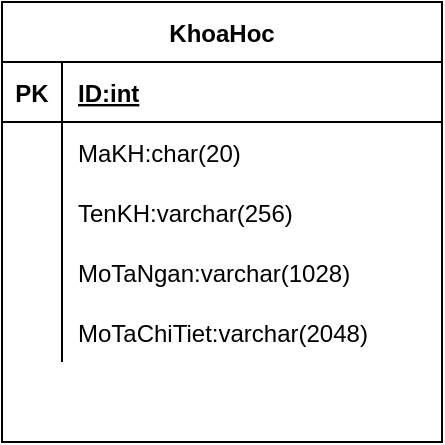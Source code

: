 <mxfile version="13.9.8" type="device"><diagram id="dc9jGRPVNDrL542hPIWQ" name="Page-1"><mxGraphModel dx="965" dy="631" grid="1" gridSize="10" guides="1" tooltips="1" connect="1" arrows="1" fold="1" page="1" pageScale="1" pageWidth="850" pageHeight="1100" math="0" shadow="0"><root><mxCell id="0"/><mxCell id="1" parent="0"/><mxCell id="t4-ToOr0wO5rC46z0CLW-1" value="KhoaHoc" style="shape=table;startSize=30;container=1;collapsible=1;childLayout=tableLayout;fixedRows=1;rowLines=0;fontStyle=1;align=center;resizeLast=1;" vertex="1" parent="1"><mxGeometry x="240" y="160" width="220" height="220" as="geometry"/></mxCell><mxCell id="t4-ToOr0wO5rC46z0CLW-2" value="" style="shape=partialRectangle;collapsible=0;dropTarget=0;pointerEvents=0;fillColor=none;top=0;left=0;bottom=1;right=0;points=[[0,0.5],[1,0.5]];portConstraint=eastwest;" vertex="1" parent="t4-ToOr0wO5rC46z0CLW-1"><mxGeometry y="30" width="220" height="30" as="geometry"/></mxCell><mxCell id="t4-ToOr0wO5rC46z0CLW-3" value="PK" style="shape=partialRectangle;connectable=0;fillColor=none;top=0;left=0;bottom=0;right=0;fontStyle=1;overflow=hidden;" vertex="1" parent="t4-ToOr0wO5rC46z0CLW-2"><mxGeometry width="30" height="30" as="geometry"/></mxCell><mxCell id="t4-ToOr0wO5rC46z0CLW-4" value="ID:int" style="shape=partialRectangle;connectable=0;fillColor=none;top=0;left=0;bottom=0;right=0;align=left;spacingLeft=6;fontStyle=5;overflow=hidden;" vertex="1" parent="t4-ToOr0wO5rC46z0CLW-2"><mxGeometry x="30" width="190" height="30" as="geometry"/></mxCell><mxCell id="t4-ToOr0wO5rC46z0CLW-5" value="" style="shape=partialRectangle;collapsible=0;dropTarget=0;pointerEvents=0;fillColor=none;top=0;left=0;bottom=0;right=0;points=[[0,0.5],[1,0.5]];portConstraint=eastwest;" vertex="1" parent="t4-ToOr0wO5rC46z0CLW-1"><mxGeometry y="60" width="220" height="30" as="geometry"/></mxCell><mxCell id="t4-ToOr0wO5rC46z0CLW-6" value="" style="shape=partialRectangle;connectable=0;fillColor=none;top=0;left=0;bottom=0;right=0;editable=1;overflow=hidden;" vertex="1" parent="t4-ToOr0wO5rC46z0CLW-5"><mxGeometry width="30" height="30" as="geometry"/></mxCell><mxCell id="t4-ToOr0wO5rC46z0CLW-7" value="MaKH:char(20)" style="shape=partialRectangle;connectable=0;fillColor=none;top=0;left=0;bottom=0;right=0;align=left;spacingLeft=6;overflow=hidden;" vertex="1" parent="t4-ToOr0wO5rC46z0CLW-5"><mxGeometry x="30" width="190" height="30" as="geometry"/></mxCell><mxCell id="t4-ToOr0wO5rC46z0CLW-8" value="" style="shape=partialRectangle;collapsible=0;dropTarget=0;pointerEvents=0;fillColor=none;top=0;left=0;bottom=0;right=0;points=[[0,0.5],[1,0.5]];portConstraint=eastwest;" vertex="1" parent="t4-ToOr0wO5rC46z0CLW-1"><mxGeometry y="90" width="220" height="30" as="geometry"/></mxCell><mxCell id="t4-ToOr0wO5rC46z0CLW-9" value="" style="shape=partialRectangle;connectable=0;fillColor=none;top=0;left=0;bottom=0;right=0;editable=1;overflow=hidden;" vertex="1" parent="t4-ToOr0wO5rC46z0CLW-8"><mxGeometry width="30" height="30" as="geometry"/></mxCell><mxCell id="t4-ToOr0wO5rC46z0CLW-10" value="TenKH:varchar(256)" style="shape=partialRectangle;connectable=0;fillColor=none;top=0;left=0;bottom=0;right=0;align=left;spacingLeft=6;overflow=hidden;" vertex="1" parent="t4-ToOr0wO5rC46z0CLW-8"><mxGeometry x="30" width="190" height="30" as="geometry"/></mxCell><mxCell id="t4-ToOr0wO5rC46z0CLW-11" value="" style="shape=partialRectangle;collapsible=0;dropTarget=0;pointerEvents=0;fillColor=none;top=0;left=0;bottom=0;right=0;points=[[0,0.5],[1,0.5]];portConstraint=eastwest;" vertex="1" parent="t4-ToOr0wO5rC46z0CLW-1"><mxGeometry y="120" width="220" height="30" as="geometry"/></mxCell><mxCell id="t4-ToOr0wO5rC46z0CLW-12" value="" style="shape=partialRectangle;connectable=0;fillColor=none;top=0;left=0;bottom=0;right=0;editable=1;overflow=hidden;" vertex="1" parent="t4-ToOr0wO5rC46z0CLW-11"><mxGeometry width="30" height="30" as="geometry"/></mxCell><mxCell id="t4-ToOr0wO5rC46z0CLW-13" value="MoTaNgan:varchar(1028)" style="shape=partialRectangle;connectable=0;fillColor=none;top=0;left=0;bottom=0;right=0;align=left;spacingLeft=6;overflow=hidden;" vertex="1" parent="t4-ToOr0wO5rC46z0CLW-11"><mxGeometry x="30" width="190" height="30" as="geometry"/></mxCell><mxCell id="t4-ToOr0wO5rC46z0CLW-14" value="" style="shape=partialRectangle;collapsible=0;dropTarget=0;pointerEvents=0;fillColor=none;top=0;left=0;bottom=0;right=0;points=[[0,0.5],[1,0.5]];portConstraint=eastwest;" vertex="1" parent="t4-ToOr0wO5rC46z0CLW-1"><mxGeometry y="150" width="220" height="30" as="geometry"/></mxCell><mxCell id="t4-ToOr0wO5rC46z0CLW-15" value="" style="shape=partialRectangle;connectable=0;fillColor=none;top=0;left=0;bottom=0;right=0;editable=1;overflow=hidden;" vertex="1" parent="t4-ToOr0wO5rC46z0CLW-14"><mxGeometry width="30" height="30" as="geometry"/></mxCell><mxCell id="t4-ToOr0wO5rC46z0CLW-16" value="MoTaChiTiet:varchar(2048)" style="shape=partialRectangle;connectable=0;fillColor=none;top=0;left=0;bottom=0;right=0;align=left;spacingLeft=6;overflow=hidden;" vertex="1" parent="t4-ToOr0wO5rC46z0CLW-14"><mxGeometry x="30" width="190" height="30" as="geometry"/></mxCell></root></mxGraphModel></diagram></mxfile>